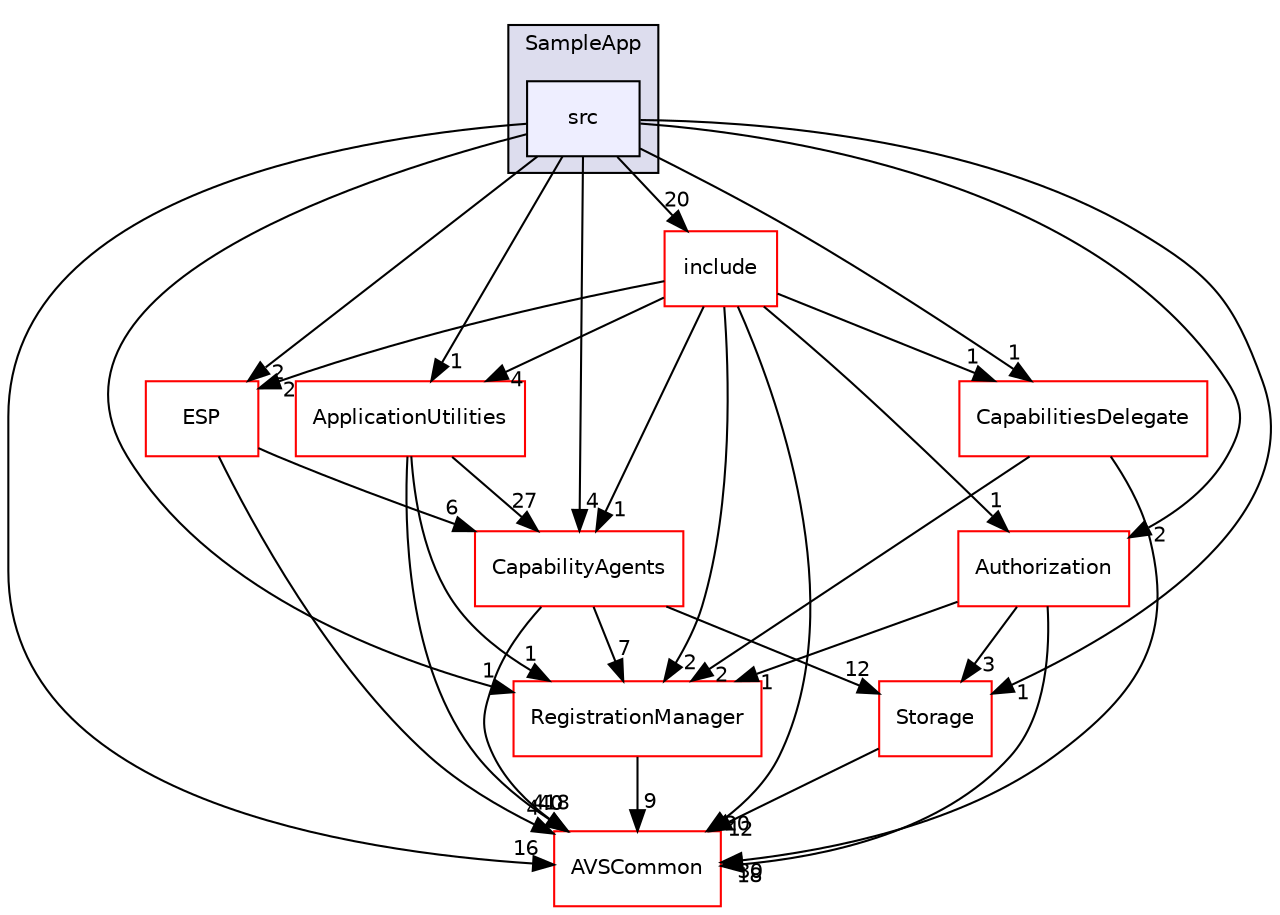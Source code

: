 digraph "/workplace/avs-device-sdk/SampleApp/src" {
  compound=true
  node [ fontsize="10", fontname="Helvetica"];
  edge [ labelfontsize="10", labelfontname="Helvetica"];
  subgraph clusterdir_69fa8d0f4fee2820ffc8601fbf428b42 {
    graph [ bgcolor="#ddddee", pencolor="black", label="SampleApp" fontname="Helvetica", fontsize="10", URL="dir_69fa8d0f4fee2820ffc8601fbf428b42.html"]
  dir_61b1a6e3bf15e9a2bd54138c91885410 [shape=box, label="src", style="filled", fillcolor="#eeeeff", pencolor="black", URL="dir_61b1a6e3bf15e9a2bd54138c91885410.html"];
  }
  dir_748b5abbb33df61eda67007924a1a0cb [shape=box label="ApplicationUtilities" fillcolor="white" style="filled" color="red" URL="dir_748b5abbb33df61eda67007924a1a0cb.html"];
  dir_7cf910bd1d7603f12ef47ff650cec893 [shape=box label="CapabilityAgents" fillcolor="white" style="filled" color="red" URL="dir_7cf910bd1d7603f12ef47ff650cec893.html"];
  dir_db613c36c14f3946188c6043fb421073 [shape=box label="include" fillcolor="white" style="filled" color="red" URL="dir_db613c36c14f3946188c6043fb421073.html"];
  dir_cb95416188067ed3b93365313f46b1cf [shape=box label="Authorization" fillcolor="white" style="filled" color="red" URL="dir_cb95416188067ed3b93365313f46b1cf.html"];
  dir_d29c5f5a2915d6c5388c9daae4f109c7 [shape=box label="Storage" fillcolor="white" style="filled" color="red" URL="dir_d29c5f5a2915d6c5388c9daae4f109c7.html"];
  dir_13e65effb2bde530b17b3d5eefcd0266 [shape=box label="AVSCommon" fillcolor="white" style="filled" color="red" URL="dir_13e65effb2bde530b17b3d5eefcd0266.html"];
  dir_b14333b5607b47fe7356eaa790107bd3 [shape=box label="RegistrationManager" fillcolor="white" style="filled" color="red" URL="dir_b14333b5607b47fe7356eaa790107bd3.html"];
  dir_7a19204e801bd10641b7443f97134f98 [shape=box label="ESP" fillcolor="white" style="filled" color="red" URL="dir_7a19204e801bd10641b7443f97134f98.html"];
  dir_924a657fe36215a0159270de1b610651 [shape=box label="CapabilitiesDelegate" fillcolor="white" style="filled" color="red" URL="dir_924a657fe36215a0159270de1b610651.html"];
  dir_61b1a6e3bf15e9a2bd54138c91885410->dir_748b5abbb33df61eda67007924a1a0cb [headlabel="1", labeldistance=1.5 headhref="dir_000258_000030.html"];
  dir_61b1a6e3bf15e9a2bd54138c91885410->dir_7cf910bd1d7603f12ef47ff650cec893 [headlabel="4", labeldistance=1.5 headhref="dir_000258_000052.html"];
  dir_61b1a6e3bf15e9a2bd54138c91885410->dir_db613c36c14f3946188c6043fb421073 [headlabel="20", labeldistance=1.5 headhref="dir_000258_000256.html"];
  dir_61b1a6e3bf15e9a2bd54138c91885410->dir_cb95416188067ed3b93365313f46b1cf [headlabel="2", labeldistance=1.5 headhref="dir_000258_000251.html"];
  dir_61b1a6e3bf15e9a2bd54138c91885410->dir_d29c5f5a2915d6c5388c9daae4f109c7 [headlabel="1", labeldistance=1.5 headhref="dir_000258_000259.html"];
  dir_61b1a6e3bf15e9a2bd54138c91885410->dir_13e65effb2bde530b17b3d5eefcd0266 [headlabel="16", labeldistance=1.5 headhref="dir_000258_000009.html"];
  dir_61b1a6e3bf15e9a2bd54138c91885410->dir_b14333b5607b47fe7356eaa790107bd3 [headlabel="1", labeldistance=1.5 headhref="dir_000258_000245.html"];
  dir_61b1a6e3bf15e9a2bd54138c91885410->dir_7a19204e801bd10641b7443f97134f98 [headlabel="2", labeldistance=1.5 headhref="dir_000258_000200.html"];
  dir_61b1a6e3bf15e9a2bd54138c91885410->dir_924a657fe36215a0159270de1b610651 [headlabel="1", labeldistance=1.5 headhref="dir_000258_000116.html"];
  dir_748b5abbb33df61eda67007924a1a0cb->dir_7cf910bd1d7603f12ef47ff650cec893 [headlabel="27", labeldistance=1.5 headhref="dir_000030_000052.html"];
  dir_748b5abbb33df61eda67007924a1a0cb->dir_13e65effb2bde530b17b3d5eefcd0266 [headlabel="40", labeldistance=1.5 headhref="dir_000030_000009.html"];
  dir_748b5abbb33df61eda67007924a1a0cb->dir_b14333b5607b47fe7356eaa790107bd3 [headlabel="1", labeldistance=1.5 headhref="dir_000030_000245.html"];
  dir_7cf910bd1d7603f12ef47ff650cec893->dir_d29c5f5a2915d6c5388c9daae4f109c7 [headlabel="12", labeldistance=1.5 headhref="dir_000052_000259.html"];
  dir_7cf910bd1d7603f12ef47ff650cec893->dir_13e65effb2bde530b17b3d5eefcd0266 [headlabel="418", labeldistance=1.5 headhref="dir_000052_000009.html"];
  dir_7cf910bd1d7603f12ef47ff650cec893->dir_b14333b5607b47fe7356eaa790107bd3 [headlabel="7", labeldistance=1.5 headhref="dir_000052_000245.html"];
  dir_db613c36c14f3946188c6043fb421073->dir_748b5abbb33df61eda67007924a1a0cb [headlabel="4", labeldistance=1.5 headhref="dir_000256_000030.html"];
  dir_db613c36c14f3946188c6043fb421073->dir_7cf910bd1d7603f12ef47ff650cec893 [headlabel="1", labeldistance=1.5 headhref="dir_000256_000052.html"];
  dir_db613c36c14f3946188c6043fb421073->dir_cb95416188067ed3b93365313f46b1cf [headlabel="1", labeldistance=1.5 headhref="dir_000256_000251.html"];
  dir_db613c36c14f3946188c6043fb421073->dir_13e65effb2bde530b17b3d5eefcd0266 [headlabel="20", labeldistance=1.5 headhref="dir_000256_000009.html"];
  dir_db613c36c14f3946188c6043fb421073->dir_b14333b5607b47fe7356eaa790107bd3 [headlabel="2", labeldistance=1.5 headhref="dir_000256_000245.html"];
  dir_db613c36c14f3946188c6043fb421073->dir_7a19204e801bd10641b7443f97134f98 [headlabel="2", labeldistance=1.5 headhref="dir_000256_000200.html"];
  dir_db613c36c14f3946188c6043fb421073->dir_924a657fe36215a0159270de1b610651 [headlabel="1", labeldistance=1.5 headhref="dir_000256_000116.html"];
  dir_cb95416188067ed3b93365313f46b1cf->dir_d29c5f5a2915d6c5388c9daae4f109c7 [headlabel="3", labeldistance=1.5 headhref="dir_000251_000259.html"];
  dir_cb95416188067ed3b93365313f46b1cf->dir_13e65effb2bde530b17b3d5eefcd0266 [headlabel="18", labeldistance=1.5 headhref="dir_000251_000009.html"];
  dir_cb95416188067ed3b93365313f46b1cf->dir_b14333b5607b47fe7356eaa790107bd3 [headlabel="1", labeldistance=1.5 headhref="dir_000251_000245.html"];
  dir_d29c5f5a2915d6c5388c9daae4f109c7->dir_13e65effb2bde530b17b3d5eefcd0266 [headlabel="12", labeldistance=1.5 headhref="dir_000259_000009.html"];
  dir_b14333b5607b47fe7356eaa790107bd3->dir_13e65effb2bde530b17b3d5eefcd0266 [headlabel="9", labeldistance=1.5 headhref="dir_000245_000009.html"];
  dir_7a19204e801bd10641b7443f97134f98->dir_7cf910bd1d7603f12ef47ff650cec893 [headlabel="6", labeldistance=1.5 headhref="dir_000200_000052.html"];
  dir_7a19204e801bd10641b7443f97134f98->dir_13e65effb2bde530b17b3d5eefcd0266 [headlabel="4", labeldistance=1.5 headhref="dir_000200_000009.html"];
  dir_924a657fe36215a0159270de1b610651->dir_13e65effb2bde530b17b3d5eefcd0266 [headlabel="30", labeldistance=1.5 headhref="dir_000116_000009.html"];
  dir_924a657fe36215a0159270de1b610651->dir_b14333b5607b47fe7356eaa790107bd3 [headlabel="2", labeldistance=1.5 headhref="dir_000116_000245.html"];
}
